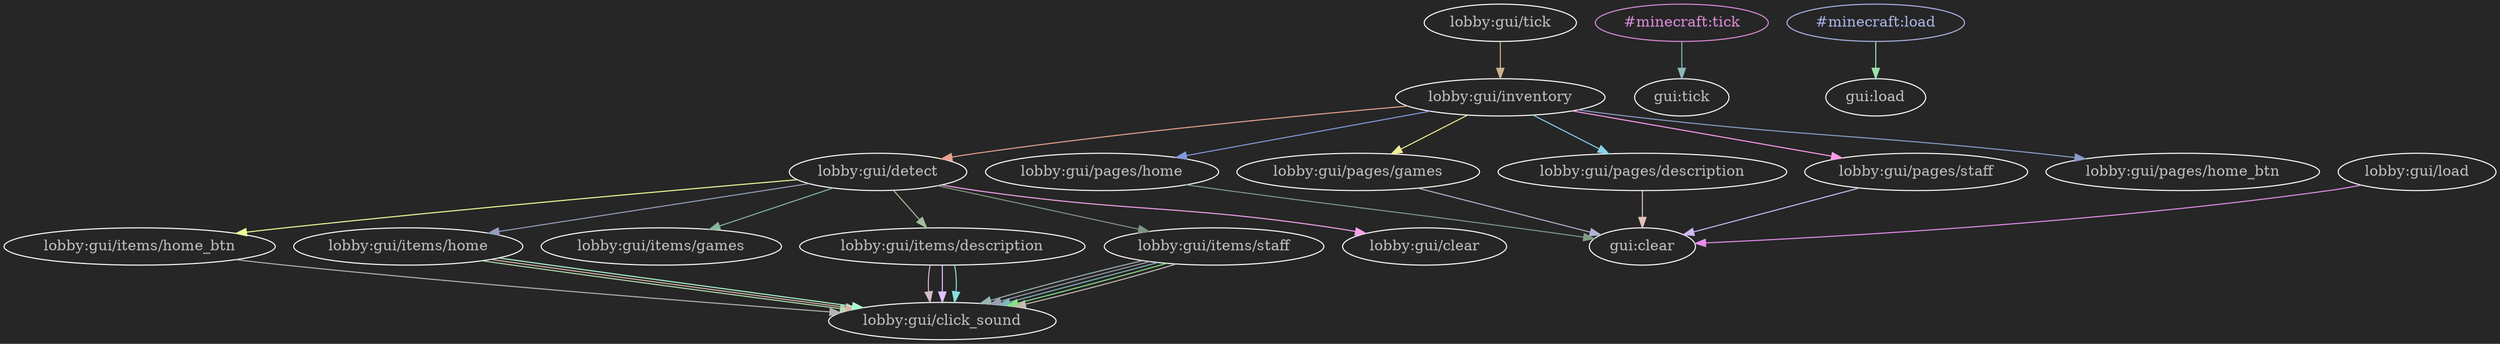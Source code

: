 digraph "" {
	graph [bb="0,0,898.17,1238.7",
		bgcolor="#262626",
		overlap=False,
		splines=True
	];
	node [color=white,
		fontcolor="#bfbfbf",
		label="\N"
	];
	"lobby:gui/tick"	 [height=0.5,
		pos="145.16,745.56",
		width=1.6591];
	"lobby:gui/inventory"	 [height=0.5,
		pos="390.49,601.05",
		width=2.2322];
	"lobby:gui/tick" -> "lobby:gui/inventory"	 [color="#ccb08e",
		pos="e,361.79,617.95 172.82,729.26 216.94,703.27 303.32,652.39 352.96,623.15"];
	"lobby:gui/detect"	 [height=0.5,
		pos="546.07,834.68",
		width=1.8771];
	"lobby:gui/inventory" -> "lobby:gui/detect"	 [color="#e8a18d",
		pos="e,534.08,816.68 402.44,618.99 429.65,659.85 496.32,759.97 528.34,808.06"];
	"lobby:gui/pages/home"	 [height=0.5,
		pos="207.16,458.63",
		width=2.464];
	"lobby:gui/inventory" -> "lobby:gui/pages/home"	 [color="#829ade",
		pos="e,229.83,476.23 368.01,583.58 335.3,558.17 274.48,510.93 237.73,482.37"];
	"lobby:gui/pages/games"	 [height=0.5,
		pos="449.68,311.85",
		width=2.5458];
	"lobby:gui/inventory" -> "lobby:gui/pages/games"	 [color="#eeec94",
		pos="e,447.12,329.97 394.79,582.98 403.89,544.36 425.51,450.81 440.29,371.71 442.22,361.35 444.08,349.93 445.63,339.87"];
	"lobby:gui/pages/description"	 [height=0.5,
		pos="108.35,505.76",
		width=3.0098];
	"lobby:gui/inventory" -> "lobby:gui/pages/description"	 [color="#88d2ea",
		pos="e,156.63,522.06 345.78,585.95 297.22,569.55 219.47,543.29 166.26,525.32"];
	"lobby:gui/pages/staff"	 [height=0.5,
		pos="354.07,371.63",
		width=2.3504];
	"lobby:gui/inventory" -> "lobby:gui/pages/staff"	 [color="#fb9bea",
		pos="e,356.97,389.86 387.63,583.04 381.32,543.27 366.14,447.66 358.55,399.85"];
	"lobby:gui/pages/home_btn"	 [height=0.5,
		pos="636.48,458.88",
		width=2.9008];
	"lobby:gui/inventory" -> "lobby:gui/pages/home_btn"	 [color="#8a9ec8",
		pos="e,606.57,476.17 419.67,584.18 464,558.56 548.36,509.81 597.77,481.25"];
	"lobby:gui/items/home_btn"	 [height=0.5,
		pos="371.03,1047.2",
		width=2.8736];
	"lobby:gui/detect" -> "lobby:gui/items/home_btn"	 [color="#f1fb98",
		pos="e,385.73,1029.3 531.45,852.43 500.49,890.01 428.24,977.72 392.22,1021.4"];
	"lobby:gui/items/home"	 [height=0.5,
		pos="781.68,944",
		width=2.4369];
	"lobby:gui/detect" -> "lobby:gui/items/home"	 [color="#949fbb",
		pos="e,746.06,927.47 579.83,850.34 621.13,869.51 691.21,902.02 736.96,923.25"];
	"lobby:gui/items/games"	 [height=0.5,
		pos="807.5,719.27",
		width=2.5187];
	"lobby:gui/detect" -> "lobby:gui/items/games"	 [color="#85b69e",
		pos="e,770.19,735.74 581.06,819.24 627.42,798.77 709.36,762.59 760.93,739.83"];
	"lobby:gui/items/description"	 [height=0.5,
		pos="440.52,1130.9",
		width=2.9827];
	"lobby:gui/detect" -> "lobby:gui/items/description"	 [color="#a2be98",
		pos="e,450.01,1112.8 537.24,853.03 522.92,883.64 494.82,947.41 480.9,1004.5 476.36,1023 480.94,1028.7 476.08,1047.2 470.96,1066.7 462.12,\
1087.5 454.53,1103.5"];
	"lobby:gui/items/staff"	 [height=0.5,
		pos="746.57,1042",
		width=2.3233];
	"lobby:gui/detect" -> "lobby:gui/items/staff"	 [color="#809583",
		pos="e,729.52,1024.3 563.16,852.36 598.83,889.22 681.24,974.43 722.35,1016.9"];
	"lobby:gui/clear"	 [height=0.5,
		pos="546.14,1004.6",
		width=1.7679];
	"lobby:gui/detect" -> "lobby:gui/clear"	 [color="#f6a2ec",
		pos="e,546.13,986.56 546.08,852.87 546.09,882.51 546.11,941.44 546.13,976.51"];
	"gui:clear"	 [height=0.5,
		pos="179.59,236.33",
		width=1.14];
	"lobby:gui/pages/home" -> "gui:clear"	 [color="#809a84",
		pos="e,181.83,254.46 204.91,440.44 200.1,401.67 188.81,310.68 183.07,264.41"];
	"lobby:gui/pages/games" -> "gui:clear"	 [color="#b2b5d0",
		pos="e,214.57,246.11 396.96,297.11 346.65,283.04 271.7,262.09 224.25,248.82"];
	"lobby:gui/pages/description" -> "gui:clear"	 [color="#dfc2ba",
		pos="e,173.86,254.32 111.18,487.71 112.67,478.86 114.65,468.07 116.86,458.48 133.17,387.74 157.81,305.88 170.82,264.06"];
	"lobby:gui/pages/staff" -> "gui:clear"	 [color="#cfb8f5",
		pos="e,200.06,252.2 331.62,354.22 300.14,329.81 242.88,285.4 208.32,258.61"];
	"lobby:gui/click_sound"	 [height=0.5,
		pos="635.32,1220.7",
		width=2.4778];
	"lobby:gui/items/home_btn" -> "lobby:gui/click_sound"	 [color="#b8b2ac",
		pos="e,621.44,1202.6 417.17,1063.4 454.77,1077.9 508.21,1101.4 549.49,1131 574.75,1149.2 598.82,1175.4 615.01,1194.8"];
	"lobby:gui/items/home" -> "lobby:gui/click_sound"	 [color="#b5deaf",
		pos="e,609.59,1203.3 708.13,953.83 684.2,968.43 644.1,1010.1 633.45,1030.8 617.42,1061.9 595.17,1149.4 606.35,1193.8"];
	"lobby:gui/items/home" -> "lobby:gui/click_sound"	 [color="#dbb5aa",
		pos="e,635.2,1202.6 720.22,956.86 719.33,957.2 718.66,957.51 718.24,957.79 699.56,970.43 669.65,1020.9 661.34,1041.8 641.32,1092.3 636.46,\
1156.2 635.42,1192.4"];
	"lobby:gui/items/home" -> "lobby:gui/click_sound"	 [color="#abfdd3",
		pos="e,621.61,1202.8 713.91,955.53 692.89,969.04 656.96,1015.4 647.39,1036.3 633.27,1067.2 615.52,1149.6 619.98,1192.8"];
	"lobby:gui/items/description" -> "lobby:gui/click_sound"	 [color="#d2bbc6",
		pos="e,576.74,1207.1 458.05,1148.7 482.57,1164.8 528.18,1187.3 567.03,1203.2"];
	"lobby:gui/items/description" -> "lobby:gui/click_sound"	 [color="#e0c2fe",
		pos="e,617.6,1202.8 502.31,1145.7 538.28,1160.1 581.73,1180.9 609.01,1197.4"];
	"lobby:gui/items/description" -> "lobby:gui/click_sound"	 [color="#88e0dc",
		pos="e,599.35,1204.1 477.62,1148 509.6,1162.7 555.9,1184.1 590.06,1199.8"];
	"lobby:gui/items/staff" -> "lobby:gui/click_sound"	 [color="#9cb6b1",
		pos="e,630.4,1202.5 712.67,1058.5 681.32,1089.8 642.08,1154.5 632.33,1192.6"];
	"lobby:gui/items/staff" -> "lobby:gui/click_sound"	 [color="#9c9eb2",
		pos="e,669.43,1203.9 751.5,1060.2 747.53,1093.3 709.29,1160 676.36,1196.6"];
	"lobby:gui/items/staff" -> "lobby:gui/click_sound"	 [color="#80b6be",
		pos="e,657.2,1203.2 744.37,1060.1 732.22,1092.1 692.23,1158.2 663.79,1194.9"];
	"lobby:gui/items/staff" -> "lobby:gui/click_sound"	 [color="#86e184",
		pos="e,646.47,1202.8 735.29,1060.1 715.59,1091.8 674.8,1157.3 651.89,1194.1"];
	"lobby:gui/items/staff" -> "lobby:gui/click_sound"	 [color="#c3bbae",
		pos="e,637.51,1202.7 724.55,1059.7 698.42,1091.1 657.94,1156.2 641.35,1193.4"];
	"lobby:gui/load"	 [height=0.5,
		pos="74.653,18",
		width=1.7136];
	"lobby:gui/load" -> "gui:clear"	 [color="#e48dec",
		pos="e,171.03,218.52 83.24,35.867 101.62,74.104 144.85,164.06 166.6,209.32"];
	"#minecraft:tick"	 [color="#dc8bd8",
		fontcolor="#dc8bd8",
		height=0.5,
		pos="667.13,637.32",
		width=1.7813];
	"gui:tick"	 [height=0.5,
		pos="776.39,621",
		width=1.0313];
	"#minecraft:tick" -> "gui:tick"	 [color="#8bb8bb",
		pos="e,740.76,626.32 724,628.83 726.23,628.49 728.45,628.16 730.65,627.83"];
	"#minecraft:load"	 [color="#acb4e5",
		fontcolor="#acb4e5",
		height=0.5,
		pos="736.09,369.91",
		width=1.8359];
	"gui:load"	 [height=0.5,
		pos="849.28,353",
		width=1.0858];
	"#minecraft:load" -> "gui:load"	 [color="#9ae1ac",
		pos="e,811.88,358.59 794.34,361.21 796.86,360.83 799.37,360.46 801.85,360.09"];
}
